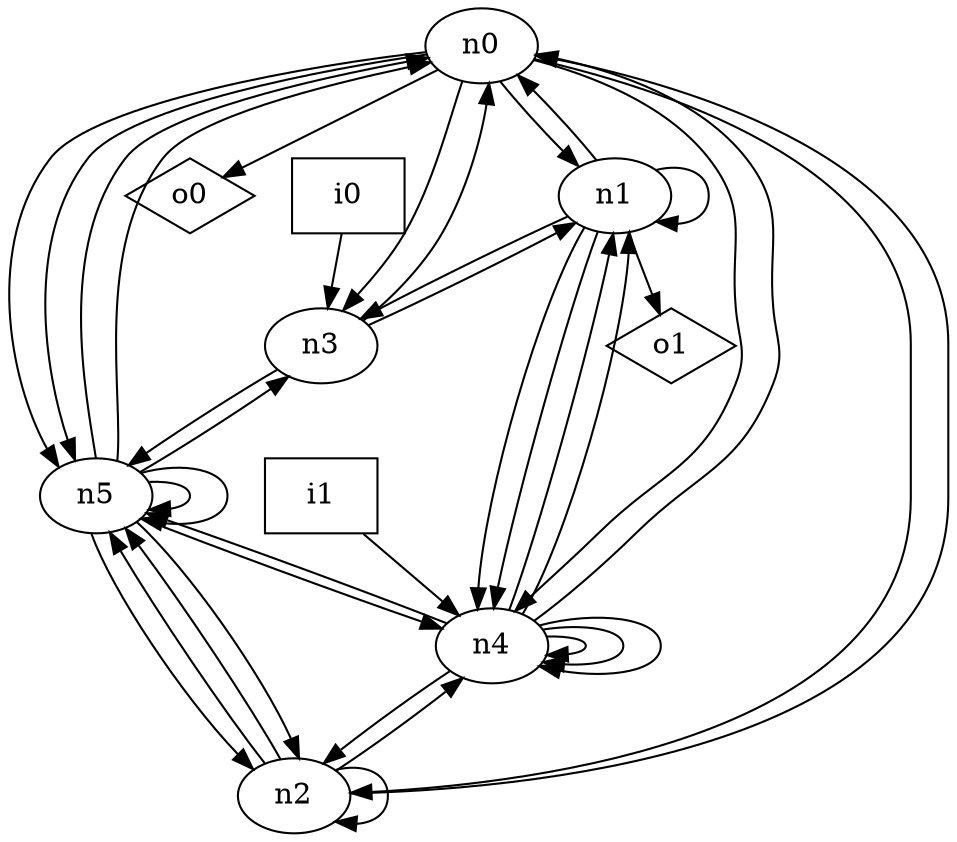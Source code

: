 digraph G {
n0 [label="n0"];
n1 [label="n1"];
n2 [label="n2"];
n3 [label="n3"];
n4 [label="n4"];
n5 [label="n5"];
n6 [label="i0",shape="box"];
n7 [label="i1",shape="box"];
n8 [label="o0",shape="diamond"];
n9 [label="o1",shape="diamond"];
n0 -> n1
n0 -> n2
n0 -> n3
n0 -> n4
n0 -> n5
n0 -> n5
n0 -> n8
n1 -> n0
n1 -> n1
n1 -> n3
n1 -> n4
n1 -> n4
n1 -> n9
n2 -> n0
n2 -> n2
n2 -> n4
n2 -> n5
n2 -> n5
n3 -> n0
n3 -> n1
n3 -> n5
n4 -> n0
n4 -> n1
n4 -> n1
n4 -> n2
n4 -> n4
n4 -> n4
n4 -> n4
n4 -> n5
n5 -> n0
n5 -> n0
n5 -> n2
n5 -> n2
n5 -> n3
n5 -> n4
n5 -> n5
n5 -> n5
n6 -> n3
n7 -> n4
}